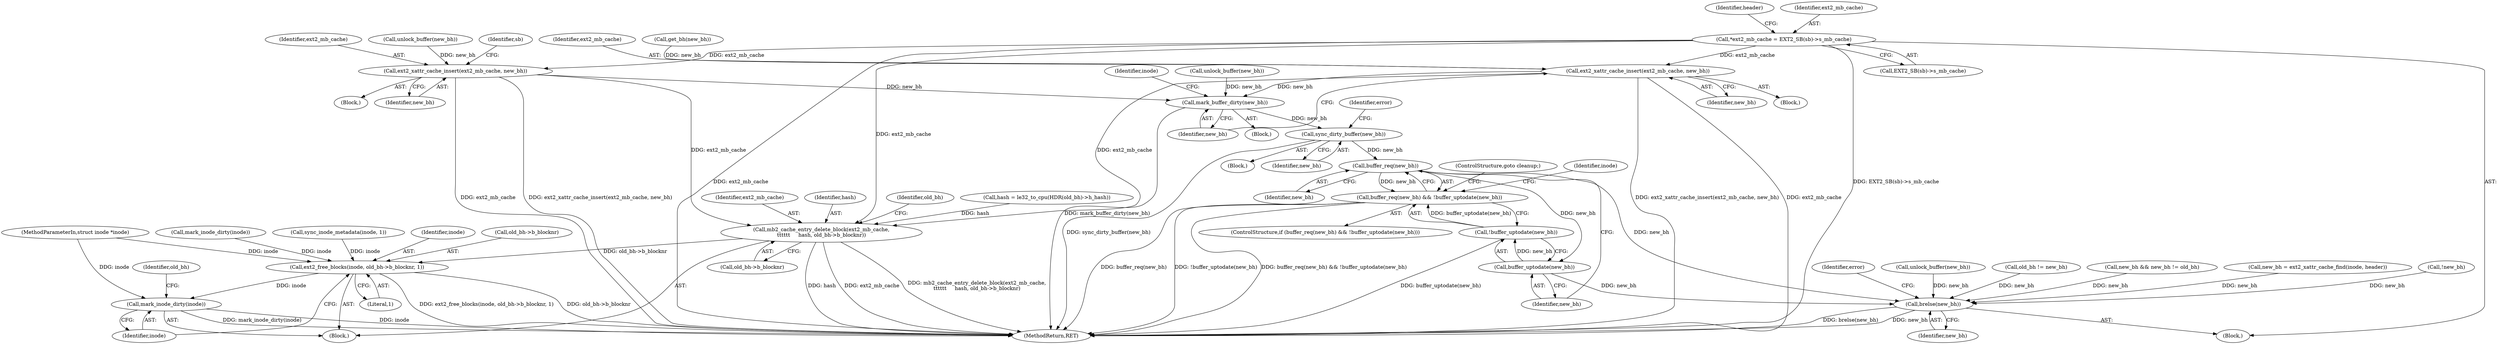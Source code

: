 digraph "0_linux_be0726d33cb8f411945884664924bed3cb8c70ee_11@pointer" {
"1000128" [label="(Call,*ext2_mb_cache = EXT2_SB(sb)->s_mb_cache)"];
"1000200" [label="(Call,ext2_xattr_cache_insert(ext2_mb_cache, new_bh))"];
"1000269" [label="(Call,mark_buffer_dirty(new_bh))"];
"1000275" [label="(Call,sync_dirty_buffer(new_bh))"];
"1000283" [label="(Call,buffer_req(new_bh))"];
"1000282" [label="(Call,buffer_req(new_bh) && !buffer_uptodate(new_bh))"];
"1000286" [label="(Call,buffer_uptodate(new_bh))"];
"1000285" [label="(Call,!buffer_uptodate(new_bh))"];
"1000416" [label="(Call,brelse(new_bh))"];
"1000367" [label="(Call,mb2_cache_entry_delete_block(ext2_mb_cache,\n\t\t\t\t\t\t     hash, old_bh->b_blocknr))"];
"1000376" [label="(Call,ext2_free_blocks(inode, old_bh->b_blocknr, 1))"];
"1000382" [label="(Call,mark_inode_dirty(inode))"];
"1000264" [label="(Call,ext2_xattr_cache_insert(ext2_mb_cache, new_bh))"];
"1000369" [label="(Identifier,hash)"];
"1000281" [label="(ControlStructure,if (buffer_req(new_bh) && !buffer_uptodate(new_bh)))"];
"1000381" [label="(Literal,1)"];
"1000336" [label="(Call,mark_inode_dirty(inode))"];
"1000344" [label="(Call,old_bh != new_bh)"];
"1000283" [label="(Call,buffer_req(new_bh))"];
"1000282" [label="(Call,buffer_req(new_bh) && !buffer_uptodate(new_bh))"];
"1000268" [label="(Identifier,sb)"];
"1000200" [label="(Call,ext2_xattr_cache_insert(ext2_mb_cache, new_bh))"];
"1000323" [label="(Call,new_bh && new_bh != old_bh)"];
"1000417" [label="(Identifier,new_bh)"];
"1000115" [label="(Block,)"];
"1000273" [label="(Identifier,inode)"];
"1000265" [label="(Identifier,ext2_mb_cache)"];
"1000136" [label="(Block,)"];
"1000135" [label="(Identifier,header)"];
"1000129" [label="(Identifier,ext2_mb_cache)"];
"1000284" [label="(Identifier,new_bh)"];
"1000374" [label="(Identifier,old_bh)"];
"1000270" [label="(Identifier,new_bh)"];
"1000266" [label="(Identifier,new_bh)"];
"1000370" [label="(Call,old_bh->b_blocknr)"];
"1000311" [label="(Call,sync_inode_metadata(inode, 1))"];
"1000383" [label="(Identifier,inode)"];
"1000385" [label="(Identifier,old_bh)"];
"1000275" [label="(Call,sync_dirty_buffer(new_bh))"];
"1000377" [label="(Identifier,inode)"];
"1000112" [label="(MethodParameterIn,struct inode *inode)"];
"1000382" [label="(Call,mark_inode_dirty(inode))"];
"1000198" [label="(Call,get_bh(new_bh))"];
"1000378" [label="(Call,old_bh->b_blocknr)"];
"1000274" [label="(Block,)"];
"1000202" [label="(Identifier,new_bh)"];
"1000287" [label="(Identifier,new_bh)"];
"1000184" [label="(Call,unlock_buffer(new_bh))"];
"1000367" [label="(Call,mb2_cache_entry_delete_block(ext2_mb_cache,\n\t\t\t\t\t\t     hash, old_bh->b_blocknr))"];
"1000276" [label="(Identifier,new_bh)"];
"1000376" [label="(Call,ext2_free_blocks(inode, old_bh->b_blocknr, 1))"];
"1000128" [label="(Call,*ext2_mb_cache = EXT2_SB(sb)->s_mb_cache)"];
"1000292" [label="(Identifier,inode)"];
"1000201" [label="(Identifier,ext2_mb_cache)"];
"1000137" [label="(Call,new_bh = ext2_xattr_cache_find(inode, header))"];
"1000420" [label="(MethodReturn,RET)"];
"1000236" [label="(Call,!new_bh)"];
"1000285" [label="(Call,!buffer_uptodate(new_bh))"];
"1000360" [label="(Call,hash = le32_to_cpu(HDR(old_bh)->h_hash))"];
"1000269" [label="(Call,mark_buffer_dirty(new_bh))"];
"1000204" [label="(Block,)"];
"1000419" [label="(Identifier,error)"];
"1000288" [label="(ControlStructure,goto cleanup;)"];
"1000286" [label="(Call,buffer_uptodate(new_bh))"];
"1000264" [label="(Call,ext2_xattr_cache_insert(ext2_mb_cache, new_bh))"];
"1000278" [label="(Identifier,error)"];
"1000130" [label="(Call,EXT2_SB(sb)->s_mb_cache)"];
"1000166" [label="(Call,unlock_buffer(new_bh))"];
"1000416" [label="(Call,brelse(new_bh))"];
"1000194" [label="(Block,)"];
"1000262" [label="(Call,unlock_buffer(new_bh))"];
"1000368" [label="(Identifier,ext2_mb_cache)"];
"1000358" [label="(Block,)"];
"1000128" -> "1000115"  [label="AST: "];
"1000128" -> "1000130"  [label="CFG: "];
"1000129" -> "1000128"  [label="AST: "];
"1000130" -> "1000128"  [label="AST: "];
"1000135" -> "1000128"  [label="CFG: "];
"1000128" -> "1000420"  [label="DDG: EXT2_SB(sb)->s_mb_cache"];
"1000128" -> "1000420"  [label="DDG: ext2_mb_cache"];
"1000128" -> "1000200"  [label="DDG: ext2_mb_cache"];
"1000128" -> "1000264"  [label="DDG: ext2_mb_cache"];
"1000128" -> "1000367"  [label="DDG: ext2_mb_cache"];
"1000200" -> "1000194"  [label="AST: "];
"1000200" -> "1000202"  [label="CFG: "];
"1000201" -> "1000200"  [label="AST: "];
"1000202" -> "1000200"  [label="AST: "];
"1000270" -> "1000200"  [label="CFG: "];
"1000200" -> "1000420"  [label="DDG: ext2_mb_cache"];
"1000200" -> "1000420"  [label="DDG: ext2_xattr_cache_insert(ext2_mb_cache, new_bh)"];
"1000198" -> "1000200"  [label="DDG: new_bh"];
"1000200" -> "1000269"  [label="DDG: new_bh"];
"1000200" -> "1000367"  [label="DDG: ext2_mb_cache"];
"1000269" -> "1000136"  [label="AST: "];
"1000269" -> "1000270"  [label="CFG: "];
"1000270" -> "1000269"  [label="AST: "];
"1000273" -> "1000269"  [label="CFG: "];
"1000269" -> "1000420"  [label="DDG: mark_buffer_dirty(new_bh)"];
"1000184" -> "1000269"  [label="DDG: new_bh"];
"1000264" -> "1000269"  [label="DDG: new_bh"];
"1000269" -> "1000275"  [label="DDG: new_bh"];
"1000275" -> "1000274"  [label="AST: "];
"1000275" -> "1000276"  [label="CFG: "];
"1000276" -> "1000275"  [label="AST: "];
"1000278" -> "1000275"  [label="CFG: "];
"1000275" -> "1000420"  [label="DDG: sync_dirty_buffer(new_bh)"];
"1000275" -> "1000283"  [label="DDG: new_bh"];
"1000283" -> "1000282"  [label="AST: "];
"1000283" -> "1000284"  [label="CFG: "];
"1000284" -> "1000283"  [label="AST: "];
"1000287" -> "1000283"  [label="CFG: "];
"1000282" -> "1000283"  [label="CFG: "];
"1000283" -> "1000282"  [label="DDG: new_bh"];
"1000283" -> "1000286"  [label="DDG: new_bh"];
"1000283" -> "1000416"  [label="DDG: new_bh"];
"1000282" -> "1000281"  [label="AST: "];
"1000282" -> "1000285"  [label="CFG: "];
"1000285" -> "1000282"  [label="AST: "];
"1000288" -> "1000282"  [label="CFG: "];
"1000292" -> "1000282"  [label="CFG: "];
"1000282" -> "1000420"  [label="DDG: !buffer_uptodate(new_bh)"];
"1000282" -> "1000420"  [label="DDG: buffer_req(new_bh) && !buffer_uptodate(new_bh)"];
"1000282" -> "1000420"  [label="DDG: buffer_req(new_bh)"];
"1000285" -> "1000282"  [label="DDG: buffer_uptodate(new_bh)"];
"1000286" -> "1000285"  [label="AST: "];
"1000286" -> "1000287"  [label="CFG: "];
"1000287" -> "1000286"  [label="AST: "];
"1000285" -> "1000286"  [label="CFG: "];
"1000286" -> "1000285"  [label="DDG: new_bh"];
"1000286" -> "1000416"  [label="DDG: new_bh"];
"1000285" -> "1000420"  [label="DDG: buffer_uptodate(new_bh)"];
"1000416" -> "1000115"  [label="AST: "];
"1000416" -> "1000417"  [label="CFG: "];
"1000417" -> "1000416"  [label="AST: "];
"1000419" -> "1000416"  [label="CFG: "];
"1000416" -> "1000420"  [label="DDG: brelse(new_bh)"];
"1000416" -> "1000420"  [label="DDG: new_bh"];
"1000236" -> "1000416"  [label="DDG: new_bh"];
"1000166" -> "1000416"  [label="DDG: new_bh"];
"1000323" -> "1000416"  [label="DDG: new_bh"];
"1000344" -> "1000416"  [label="DDG: new_bh"];
"1000137" -> "1000416"  [label="DDG: new_bh"];
"1000367" -> "1000358"  [label="AST: "];
"1000367" -> "1000370"  [label="CFG: "];
"1000368" -> "1000367"  [label="AST: "];
"1000369" -> "1000367"  [label="AST: "];
"1000370" -> "1000367"  [label="AST: "];
"1000374" -> "1000367"  [label="CFG: "];
"1000367" -> "1000420"  [label="DDG: hash"];
"1000367" -> "1000420"  [label="DDG: ext2_mb_cache"];
"1000367" -> "1000420"  [label="DDG: mb2_cache_entry_delete_block(ext2_mb_cache,\n\t\t\t\t\t\t     hash, old_bh->b_blocknr)"];
"1000264" -> "1000367"  [label="DDG: ext2_mb_cache"];
"1000360" -> "1000367"  [label="DDG: hash"];
"1000367" -> "1000376"  [label="DDG: old_bh->b_blocknr"];
"1000376" -> "1000358"  [label="AST: "];
"1000376" -> "1000381"  [label="CFG: "];
"1000377" -> "1000376"  [label="AST: "];
"1000378" -> "1000376"  [label="AST: "];
"1000381" -> "1000376"  [label="AST: "];
"1000383" -> "1000376"  [label="CFG: "];
"1000376" -> "1000420"  [label="DDG: ext2_free_blocks(inode, old_bh->b_blocknr, 1)"];
"1000376" -> "1000420"  [label="DDG: old_bh->b_blocknr"];
"1000311" -> "1000376"  [label="DDG: inode"];
"1000336" -> "1000376"  [label="DDG: inode"];
"1000112" -> "1000376"  [label="DDG: inode"];
"1000376" -> "1000382"  [label="DDG: inode"];
"1000382" -> "1000358"  [label="AST: "];
"1000382" -> "1000383"  [label="CFG: "];
"1000383" -> "1000382"  [label="AST: "];
"1000385" -> "1000382"  [label="CFG: "];
"1000382" -> "1000420"  [label="DDG: inode"];
"1000382" -> "1000420"  [label="DDG: mark_inode_dirty(inode)"];
"1000112" -> "1000382"  [label="DDG: inode"];
"1000264" -> "1000204"  [label="AST: "];
"1000264" -> "1000266"  [label="CFG: "];
"1000265" -> "1000264"  [label="AST: "];
"1000266" -> "1000264"  [label="AST: "];
"1000268" -> "1000264"  [label="CFG: "];
"1000264" -> "1000420"  [label="DDG: ext2_mb_cache"];
"1000264" -> "1000420"  [label="DDG: ext2_xattr_cache_insert(ext2_mb_cache, new_bh)"];
"1000262" -> "1000264"  [label="DDG: new_bh"];
}
